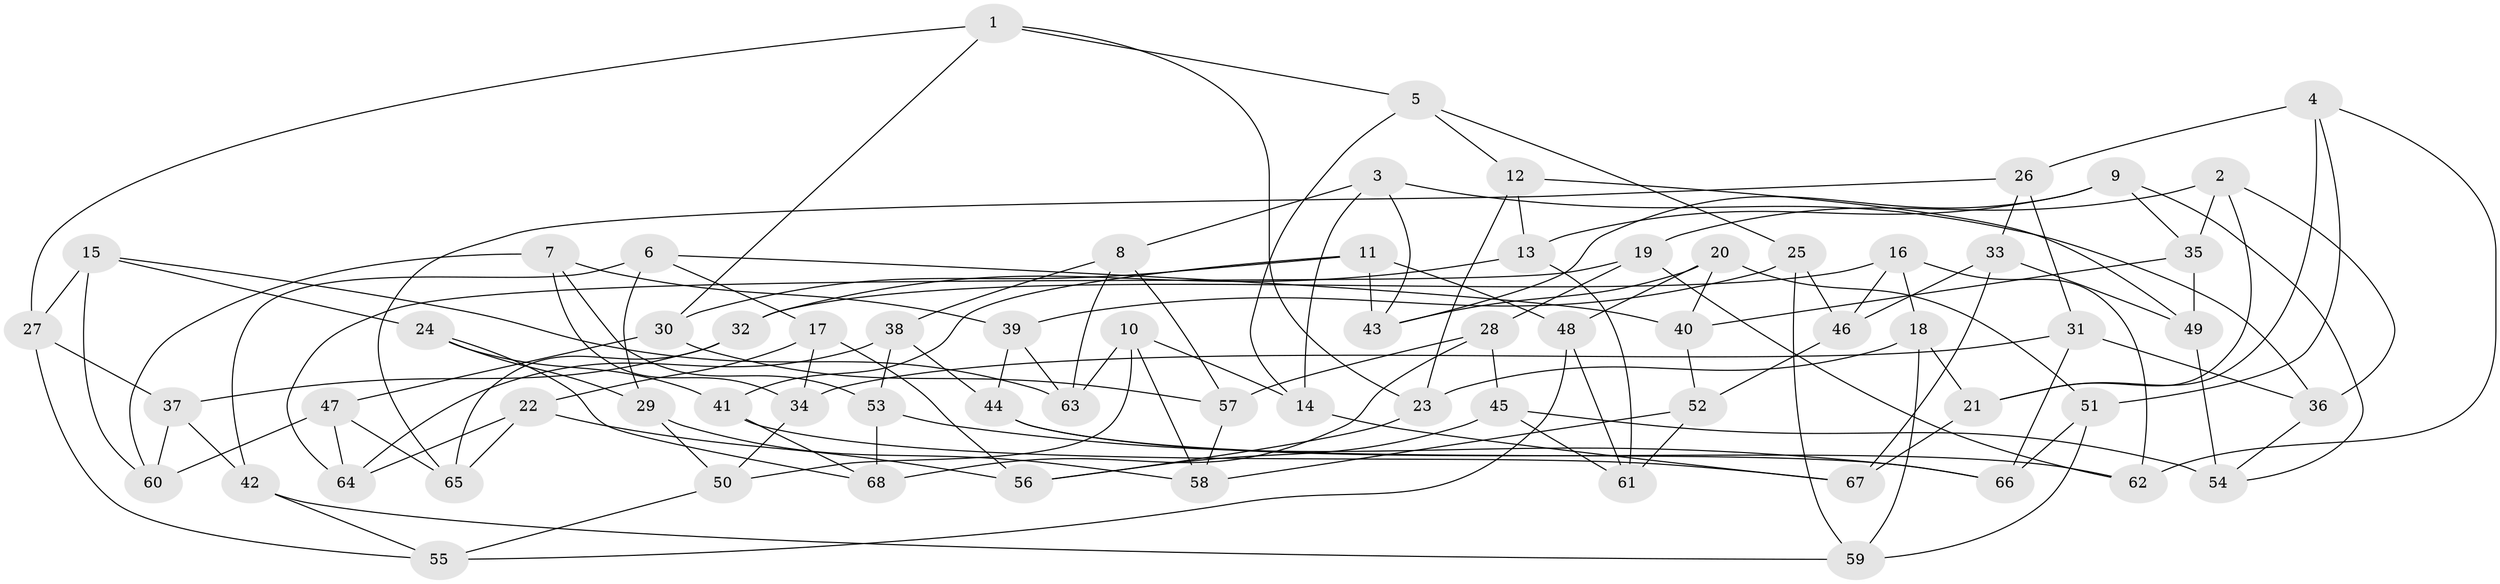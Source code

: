// coarse degree distribution, {11: 0.03571428571428571, 4: 0.25, 8: 0.07142857142857142, 10: 0.07142857142857142, 9: 0.17857142857142858, 5: 0.14285714285714285, 3: 0.21428571428571427, 6: 0.03571428571428571}
// Generated by graph-tools (version 1.1) at 2025/54/03/04/25 22:54:04]
// undirected, 68 vertices, 136 edges
graph export_dot {
  node [color=gray90,style=filled];
  1;
  2;
  3;
  4;
  5;
  6;
  7;
  8;
  9;
  10;
  11;
  12;
  13;
  14;
  15;
  16;
  17;
  18;
  19;
  20;
  21;
  22;
  23;
  24;
  25;
  26;
  27;
  28;
  29;
  30;
  31;
  32;
  33;
  34;
  35;
  36;
  37;
  38;
  39;
  40;
  41;
  42;
  43;
  44;
  45;
  46;
  47;
  48;
  49;
  50;
  51;
  52;
  53;
  54;
  55;
  56;
  57;
  58;
  59;
  60;
  61;
  62;
  63;
  64;
  65;
  66;
  67;
  68;
  1 -- 27;
  1 -- 23;
  1 -- 5;
  1 -- 30;
  2 -- 35;
  2 -- 36;
  2 -- 19;
  2 -- 21;
  3 -- 43;
  3 -- 14;
  3 -- 36;
  3 -- 8;
  4 -- 26;
  4 -- 62;
  4 -- 21;
  4 -- 51;
  5 -- 12;
  5 -- 25;
  5 -- 14;
  6 -- 17;
  6 -- 40;
  6 -- 42;
  6 -- 29;
  7 -- 53;
  7 -- 34;
  7 -- 60;
  7 -- 39;
  8 -- 38;
  8 -- 63;
  8 -- 57;
  9 -- 54;
  9 -- 43;
  9 -- 35;
  9 -- 13;
  10 -- 14;
  10 -- 50;
  10 -- 63;
  10 -- 58;
  11 -- 30;
  11 -- 41;
  11 -- 48;
  11 -- 43;
  12 -- 13;
  12 -- 23;
  12 -- 49;
  13 -- 61;
  13 -- 32;
  14 -- 67;
  15 -- 27;
  15 -- 24;
  15 -- 63;
  15 -- 60;
  16 -- 32;
  16 -- 62;
  16 -- 46;
  16 -- 18;
  17 -- 22;
  17 -- 56;
  17 -- 34;
  18 -- 21;
  18 -- 59;
  18 -- 23;
  19 -- 64;
  19 -- 62;
  19 -- 28;
  20 -- 40;
  20 -- 51;
  20 -- 48;
  20 -- 43;
  21 -- 67;
  22 -- 64;
  22 -- 65;
  22 -- 56;
  23 -- 56;
  24 -- 41;
  24 -- 68;
  24 -- 29;
  25 -- 39;
  25 -- 59;
  25 -- 46;
  26 -- 65;
  26 -- 33;
  26 -- 31;
  27 -- 37;
  27 -- 55;
  28 -- 57;
  28 -- 45;
  28 -- 68;
  29 -- 58;
  29 -- 50;
  30 -- 57;
  30 -- 47;
  31 -- 36;
  31 -- 66;
  31 -- 34;
  32 -- 37;
  32 -- 65;
  33 -- 67;
  33 -- 49;
  33 -- 46;
  34 -- 50;
  35 -- 40;
  35 -- 49;
  36 -- 54;
  37 -- 60;
  37 -- 42;
  38 -- 44;
  38 -- 53;
  38 -- 64;
  39 -- 44;
  39 -- 63;
  40 -- 52;
  41 -- 68;
  41 -- 67;
  42 -- 59;
  42 -- 55;
  44 -- 62;
  44 -- 66;
  45 -- 56;
  45 -- 54;
  45 -- 61;
  46 -- 52;
  47 -- 64;
  47 -- 65;
  47 -- 60;
  48 -- 55;
  48 -- 61;
  49 -- 54;
  50 -- 55;
  51 -- 59;
  51 -- 66;
  52 -- 61;
  52 -- 58;
  53 -- 66;
  53 -- 68;
  57 -- 58;
}
